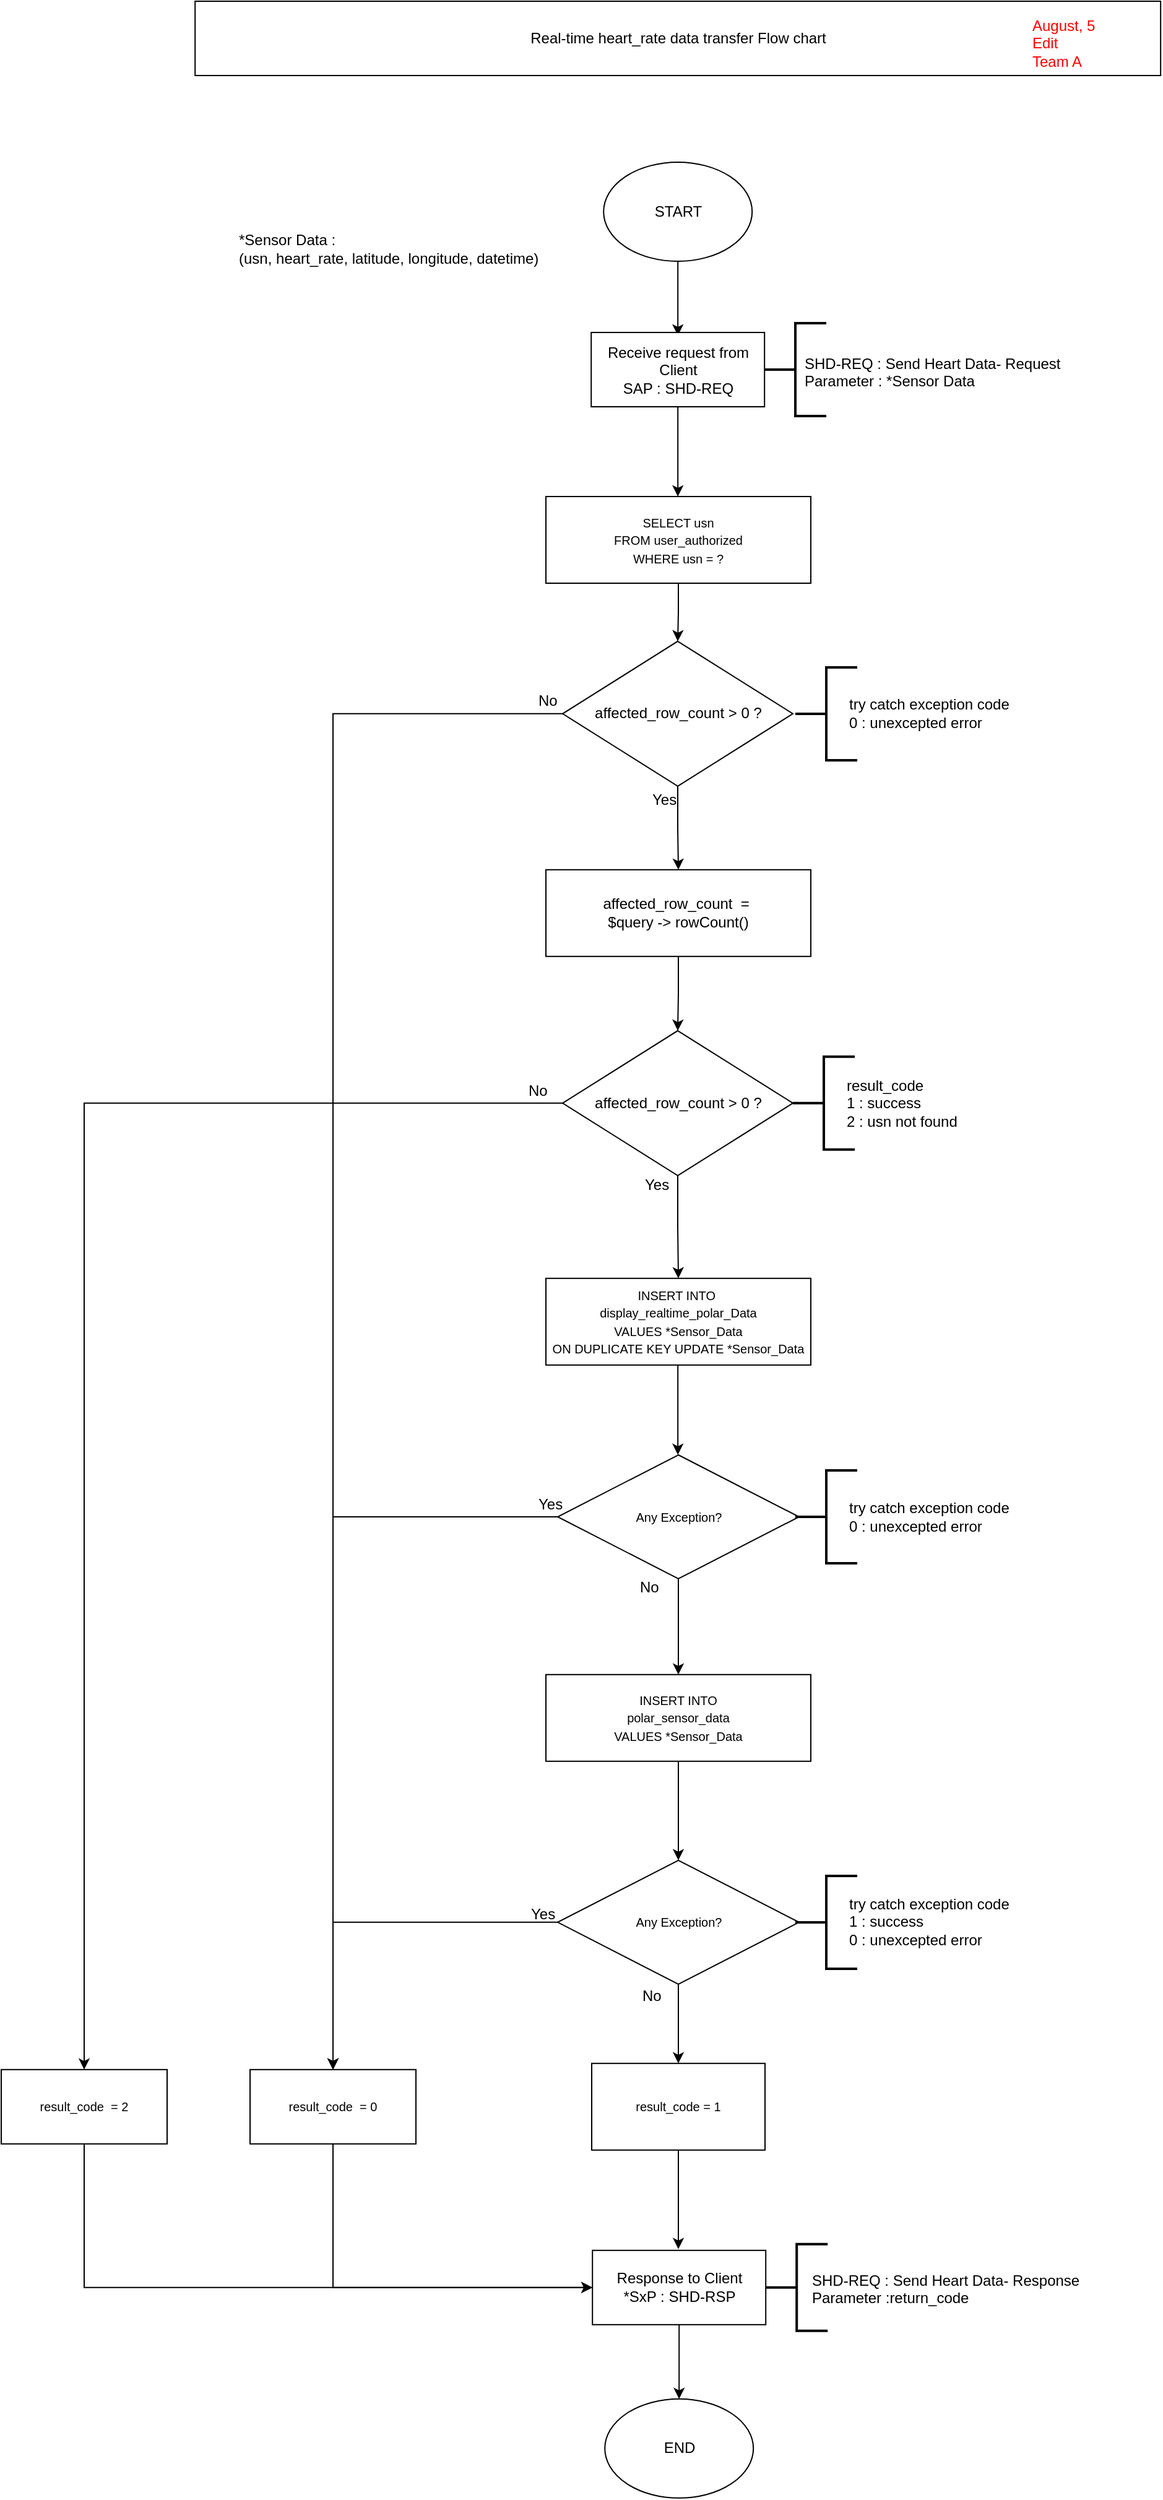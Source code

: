 <mxfile version="11.1.2" type="google"><diagram id="_QvtmL7ndYvqQzhHO2Rk" name="Page-1"><mxGraphModel dx="2692" dy="1719" grid="1" gridSize="10" guides="1" tooltips="1" connect="1" arrows="1" fold="1" page="1" pageScale="1" pageWidth="827" pageHeight="1169" math="0" shadow="0"><root><mxCell id="0"/><mxCell id="1" parent="0"/><mxCell id="Gy-8mTt13LX_sJ0TvaMx-1" style="edgeStyle=orthogonalEdgeStyle;rounded=0;orthogonalLoop=1;jettySize=auto;html=1;" parent="1" source="Gy-8mTt13LX_sJ0TvaMx-2" edge="1"><mxGeometry relative="1" as="geometry"><mxPoint x="-414.4" y="-890" as="targetPoint"/></mxGeometry></mxCell><mxCell id="Gy-8mTt13LX_sJ0TvaMx-2" value="START" style="ellipse;whiteSpace=wrap;html=1;" parent="1" vertex="1"><mxGeometry x="-474.4" y="-1030" width="120" height="80" as="geometry"/></mxCell><mxCell id="Gy-8mTt13LX_sJ0TvaMx-3" style="edgeStyle=orthogonalEdgeStyle;rounded=0;orthogonalLoop=1;jettySize=auto;html=1;" parent="1" source="Gy-8mTt13LX_sJ0TvaMx-4" edge="1"><mxGeometry relative="1" as="geometry"><mxPoint x="-414.4" y="-760" as="targetPoint"/></mxGeometry></mxCell><mxCell id="Gy-8mTt13LX_sJ0TvaMx-4" value="Receive request from Client&lt;br&gt;SAP : SHD-REQ" style="rounded=0;whiteSpace=wrap;html=1;" parent="1" vertex="1"><mxGeometry x="-484.4" y="-892.5" width="140" height="60" as="geometry"/></mxCell><mxCell id="Gy-8mTt13LX_sJ0TvaMx-6" value="" style="strokeWidth=2;html=1;shape=mxgraph.flowchart.annotation_2;align=left;pointerEvents=1" parent="1" vertex="1"><mxGeometry x="-344.5" y="-900" width="50" height="75" as="geometry"/></mxCell><mxCell id="Gy-8mTt13LX_sJ0TvaMx-7" value="Real-time heart_rate data transfer Flow chart" style="rounded=0;whiteSpace=wrap;html=1;" parent="1" vertex="1"><mxGeometry x="-804.4" y="-1160" width="780" height="60" as="geometry"/></mxCell><mxCell id="Gy-8mTt13LX_sJ0TvaMx-8" style="edgeStyle=orthogonalEdgeStyle;rounded=0;orthogonalLoop=1;jettySize=auto;html=1;entryX=0.5;entryY=0;entryDx=0;entryDy=0;" parent="1" source="Gy-8mTt13LX_sJ0TvaMx-9" target="Gy-8mTt13LX_sJ0TvaMx-12" edge="1"><mxGeometry relative="1" as="geometry"><mxPoint x="-413.4" y="766.4" as="targetPoint"/></mxGeometry></mxCell><mxCell id="Gy-8mTt13LX_sJ0TvaMx-9" value="Response to Client&lt;br&gt;*SxP : SHD-RSP" style="rounded=0;whiteSpace=wrap;html=1;" parent="1" vertex="1"><mxGeometry x="-483.4" y="656.4" width="140" height="60" as="geometry"/></mxCell><mxCell id="Gy-8mTt13LX_sJ0TvaMx-10" value="" style="strokeWidth=2;html=1;shape=mxgraph.flowchart.annotation_2;align=left;pointerEvents=1" parent="1" vertex="1"><mxGeometry x="-343.4" y="651.4" width="50" height="70" as="geometry"/></mxCell><mxCell id="Gy-8mTt13LX_sJ0TvaMx-11" value="SHD-REQ : Send Heart Data- Response&lt;br&gt;Parameter :return_code" style="text;html=1;resizable=0;points=[];autosize=1;align=left;verticalAlign=top;spacingTop=-4;" parent="1" vertex="1"><mxGeometry x="-308.4" y="671.4" width="230" height="30" as="geometry"/></mxCell><mxCell id="Gy-8mTt13LX_sJ0TvaMx-12" value="END" style="ellipse;whiteSpace=wrap;html=1;" parent="1" vertex="1"><mxGeometry x="-473.4" y="776.4" width="120" height="80" as="geometry"/></mxCell><mxCell id="Gy-8mTt13LX_sJ0TvaMx-13" value="&lt;font color=&quot;#ff0000&quot;&gt;August, 5&lt;br&gt;Edit&amp;nbsp;&lt;br&gt;Team A&lt;br&gt;&lt;/font&gt;" style="text;html=1;resizable=0;points=[];autosize=1;align=left;verticalAlign=top;spacingTop=-4;" parent="1" vertex="1"><mxGeometry x="-129.9" y="-1150" width="70" height="40" as="geometry"/></mxCell><mxCell id="Gy-8mTt13LX_sJ0TvaMx-14" value="SHD-REQ : Send Heart Data- Request&lt;br&gt;Parameter : *Sensor Data" style="text;html=1;resizable=0;points=[];autosize=1;align=left;verticalAlign=top;spacingTop=-4;" parent="1" vertex="1"><mxGeometry x="-314.5" y="-877.5" width="220" height="30" as="geometry"/></mxCell><mxCell id="Gy-8mTt13LX_sJ0TvaMx-15" value="&lt;div&gt;&lt;span style=&quot;font-size: 10px&quot;&gt;INSERT INTO&amp;nbsp;&lt;/span&gt;&lt;/div&gt;&lt;span style=&quot;font-size: 10px&quot;&gt;display_realtime_polar_Data&lt;/span&gt;&lt;div&gt;&lt;span style=&quot;font-size: 10px&quot;&gt;VALUES *Sensor_Data&lt;/span&gt;&lt;/div&gt;&lt;div&gt;&lt;span style=&quot;font-size: 10px&quot;&gt;ON DUPLICATE KEY UPDATE *Sensor_Data&lt;/span&gt;&lt;/div&gt;" style="rounded=0;whiteSpace=wrap;html=1;align=center;" parent="1" vertex="1"><mxGeometry x="-521" y="-128.6" width="214" height="70" as="geometry"/></mxCell><mxCell id="Gy-8mTt13LX_sJ0TvaMx-16" value="*Sensor Data : &lt;br&gt;(&lt;span style=&quot;white-space: nowrap&quot;&gt;usn, heart_rate, latitude, longitude, datetime&lt;/span&gt;)" style="text;html=1;strokeColor=none;fillColor=none;align=left;verticalAlign=middle;whiteSpace=wrap;rounded=0;" parent="1" vertex="1"><mxGeometry x="-771" y="-990" width="250" height="60" as="geometry"/></mxCell><mxCell id="Gy-8mTt13LX_sJ0TvaMx-17" style="edgeStyle=orthogonalEdgeStyle;rounded=0;orthogonalLoop=1;jettySize=auto;html=1;" parent="1" edge="1"><mxGeometry relative="1" as="geometry"><mxPoint x="-414.4" y="13.9" as="targetPoint"/><mxPoint x="-414.4" y="-58.6" as="sourcePoint"/></mxGeometry></mxCell><mxCell id="Gy-8mTt13LX_sJ0TvaMx-18" value="" style="edgeStyle=orthogonalEdgeStyle;rounded=0;orthogonalLoop=1;jettySize=auto;html=1;" parent="1" source="Gy-8mTt13LX_sJ0TvaMx-19" edge="1"><mxGeometry relative="1" as="geometry"><mxPoint x="-414" y="341.4" as="targetPoint"/></mxGeometry></mxCell><mxCell id="Gy-8mTt13LX_sJ0TvaMx-19" value="&lt;span style=&quot;font-size: 10px&quot;&gt;INSERT INTO &lt;/span&gt;&lt;br&gt;&lt;span style=&quot;font-size: 10px&quot;&gt;polar_sensor_data&lt;/span&gt;&lt;br&gt;&lt;span style=&quot;font-size: 10px&quot;&gt;VALUES&amp;nbsp;&lt;/span&gt;&lt;span style=&quot;font-size: 10px&quot;&gt;*Sensor_Data&lt;/span&gt;" style="rounded=0;whiteSpace=wrap;html=1;align=center;" parent="1" vertex="1"><mxGeometry x="-521" y="191.4" width="214" height="70" as="geometry"/></mxCell><mxCell id="Fm3Jv4HhKwO25WeNcUVQ-13" value="" style="edgeStyle=orthogonalEdgeStyle;rounded=0;orthogonalLoop=1;jettySize=auto;html=1;" edge="1" parent="1" source="Gy-8mTt13LX_sJ0TvaMx-22" target="Fm3Jv4HhKwO25WeNcUVQ-12"><mxGeometry relative="1" as="geometry"/></mxCell><mxCell id="Gy-8mTt13LX_sJ0TvaMx-22" value="&lt;span style=&quot;font-size: 10px&quot;&gt;SELECT usn&lt;br&gt;FROM user_authorized&lt;br&gt;WHERE usn = ?&lt;/span&gt;" style="rounded=0;whiteSpace=wrap;html=1;align=center;" parent="1" vertex="1"><mxGeometry x="-521" y="-760" width="214" height="70" as="geometry"/></mxCell><mxCell id="Gy-8mTt13LX_sJ0TvaMx-23" style="edgeStyle=orthogonalEdgeStyle;rounded=0;orthogonalLoop=1;jettySize=auto;html=1;" parent="1" source="Gy-8mTt13LX_sJ0TvaMx-25" target="Gy-8mTt13LX_sJ0TvaMx-15" edge="1"><mxGeometry relative="1" as="geometry"/></mxCell><mxCell id="Gy-8mTt13LX_sJ0TvaMx-24" value="" style="edgeStyle=orthogonalEdgeStyle;rounded=0;orthogonalLoop=1;jettySize=auto;html=1;entryX=0.5;entryY=0;entryDx=0;entryDy=0;" parent="1" source="Gy-8mTt13LX_sJ0TvaMx-25" target="Gy-8mTt13LX_sJ0TvaMx-29" edge="1"><mxGeometry relative="1" as="geometry"><mxPoint x="-587.5" y="-270.1" as="targetPoint"/></mxGeometry></mxCell><mxCell id="Gy-8mTt13LX_sJ0TvaMx-25" value="&lt;span style=&quot;white-space: normal&quot;&gt;affected_row_count &amp;gt; 0 ?&lt;/span&gt;" style="rhombus;whiteSpace=wrap;html=1;align=center;" parent="1" vertex="1"><mxGeometry x="-507.5" y="-328.6" width="186" height="117" as="geometry"/></mxCell><mxCell id="Gy-8mTt13LX_sJ0TvaMx-26" value="" style="edgeStyle=orthogonalEdgeStyle;rounded=0;orthogonalLoop=1;jettySize=auto;html=1;" parent="1" source="Gy-8mTt13LX_sJ0TvaMx-27" target="Gy-8mTt13LX_sJ0TvaMx-25" edge="1"><mxGeometry relative="1" as="geometry"/></mxCell><mxCell id="Gy-8mTt13LX_sJ0TvaMx-27" value="affected_row_count&amp;nbsp; =&amp;nbsp;&lt;br&gt;$query -&amp;gt; rowCount()" style="rounded=0;whiteSpace=wrap;html=1;align=center;" parent="1" vertex="1"><mxGeometry x="-521" y="-458.6" width="214" height="70" as="geometry"/></mxCell><mxCell id="Gy-8mTt13LX_sJ0TvaMx-28" style="edgeStyle=orthogonalEdgeStyle;rounded=0;orthogonalLoop=1;jettySize=auto;html=1;entryX=0;entryY=0.5;entryDx=0;entryDy=0;exitX=0.5;exitY=1;exitDx=0;exitDy=0;" parent="1" source="Gy-8mTt13LX_sJ0TvaMx-29" target="Gy-8mTt13LX_sJ0TvaMx-9" edge="1"><mxGeometry relative="1" as="geometry"/></mxCell><mxCell id="Gy-8mTt13LX_sJ0TvaMx-29" value="&lt;span style=&quot;font-size: 10px&quot;&gt;result_code&amp;nbsp; = 2&lt;/span&gt;" style="rounded=0;whiteSpace=wrap;html=1;align=center;" parent="1" vertex="1"><mxGeometry x="-961" y="510.4" width="134" height="60" as="geometry"/></mxCell><mxCell id="Gy-8mTt13LX_sJ0TvaMx-30" value="No" style="text;html=1;resizable=0;points=[];autosize=1;align=left;verticalAlign=top;spacingTop=-4;" parent="1" vertex="1"><mxGeometry x="-537.5" y="-290.1" width="30" height="20" as="geometry"/></mxCell><mxCell id="Gy-8mTt13LX_sJ0TvaMx-31" value="Yes" style="text;html=1;resizable=0;points=[];autosize=1;align=left;verticalAlign=top;spacingTop=-4;" parent="1" vertex="1"><mxGeometry x="-443" y="-213.6" width="30" height="20" as="geometry"/></mxCell><mxCell id="Gy-8mTt13LX_sJ0TvaMx-32" value="" style="strokeWidth=2;html=1;shape=mxgraph.flowchart.annotation_2;align=left;pointerEvents=1" parent="1" vertex="1"><mxGeometry x="-321.5" y="-307.6" width="50" height="75" as="geometry"/></mxCell><mxCell id="Gy-8mTt13LX_sJ0TvaMx-33" value="result_code&lt;br&gt;1 : success&lt;br&gt;2 : usn not found" style="text;html=1;strokeColor=none;fillColor=none;align=left;verticalAlign=middle;whiteSpace=wrap;rounded=0;" parent="1" vertex="1"><mxGeometry x="-280" y="-296.1" width="100" height="52" as="geometry"/></mxCell><mxCell id="Gy-8mTt13LX_sJ0TvaMx-34" value="" style="edgeStyle=orthogonalEdgeStyle;rounded=0;orthogonalLoop=1;jettySize=auto;html=1;" parent="1" source="Gy-8mTt13LX_sJ0TvaMx-35" edge="1"><mxGeometry relative="1" as="geometry"><mxPoint x="-414" y="655.4" as="targetPoint"/></mxGeometry></mxCell><mxCell id="Gy-8mTt13LX_sJ0TvaMx-35" value="&lt;span style=&quot;font-size: 10px&quot;&gt;result_code = 1&lt;/span&gt;" style="rounded=0;whiteSpace=wrap;html=1;align=center;" parent="1" vertex="1"><mxGeometry x="-484" y="505.4" width="140" height="70" as="geometry"/></mxCell><mxCell id="Gy-8mTt13LX_sJ0TvaMx-38" style="edgeStyle=orthogonalEdgeStyle;rounded=0;orthogonalLoop=1;jettySize=auto;html=1;entryX=0;entryY=0.5;entryDx=0;entryDy=0;exitX=0.5;exitY=1;exitDx=0;exitDy=0;" parent="1" source="Gy-8mTt13LX_sJ0TvaMx-39" target="Gy-8mTt13LX_sJ0TvaMx-9" edge="1"><mxGeometry relative="1" as="geometry"/></mxCell><mxCell id="Gy-8mTt13LX_sJ0TvaMx-39" value="&lt;span style=&quot;font-size: 10px&quot;&gt;result_code&amp;nbsp; = 0&lt;/span&gt;" style="rounded=0;whiteSpace=wrap;html=1;align=center;" parent="1" vertex="1"><mxGeometry x="-760" y="510.4" width="134" height="60" as="geometry"/></mxCell><mxCell id="Fm3Jv4HhKwO25WeNcUVQ-2" style="edgeStyle=orthogonalEdgeStyle;rounded=0;orthogonalLoop=1;jettySize=auto;html=1;entryX=0.5;entryY=0;entryDx=0;entryDy=0;" edge="1" parent="1" source="Fm3Jv4HhKwO25WeNcUVQ-1" target="Gy-8mTt13LX_sJ0TvaMx-19"><mxGeometry relative="1" as="geometry"/></mxCell><mxCell id="Fm3Jv4HhKwO25WeNcUVQ-9" style="edgeStyle=orthogonalEdgeStyle;rounded=0;orthogonalLoop=1;jettySize=auto;html=1;entryX=0.5;entryY=0;entryDx=0;entryDy=0;" edge="1" parent="1" source="Fm3Jv4HhKwO25WeNcUVQ-1" target="Gy-8mTt13LX_sJ0TvaMx-39"><mxGeometry relative="1" as="geometry"/></mxCell><mxCell id="Fm3Jv4HhKwO25WeNcUVQ-1" value="&lt;span style=&quot;font-size: 10px ; white-space: normal&quot;&gt;Any Exception?&lt;/span&gt;" style="rhombus;whiteSpace=wrap;html=1;align=center;" vertex="1" parent="1"><mxGeometry x="-511.5" y="14" width="195" height="100" as="geometry"/></mxCell><mxCell id="Fm3Jv4HhKwO25WeNcUVQ-4" value="" style="edgeStyle=orthogonalEdgeStyle;rounded=0;orthogonalLoop=1;jettySize=auto;html=1;" edge="1" parent="1" source="Fm3Jv4HhKwO25WeNcUVQ-3" target="Gy-8mTt13LX_sJ0TvaMx-35"><mxGeometry relative="1" as="geometry"/></mxCell><mxCell id="Fm3Jv4HhKwO25WeNcUVQ-10" style="edgeStyle=orthogonalEdgeStyle;rounded=0;orthogonalLoop=1;jettySize=auto;html=1;entryX=0.5;entryY=0;entryDx=0;entryDy=0;" edge="1" parent="1" source="Fm3Jv4HhKwO25WeNcUVQ-3" target="Gy-8mTt13LX_sJ0TvaMx-39"><mxGeometry relative="1" as="geometry"/></mxCell><mxCell id="Fm3Jv4HhKwO25WeNcUVQ-3" value="&lt;span style=&quot;font-size: 10px&quot;&gt;Any Exception?&lt;/span&gt;" style="rhombus;whiteSpace=wrap;html=1;align=center;" vertex="1" parent="1"><mxGeometry x="-511.5" y="341.4" width="195" height="100" as="geometry"/></mxCell><mxCell id="Fm3Jv4HhKwO25WeNcUVQ-5" value="" style="strokeWidth=2;html=1;shape=mxgraph.flowchart.annotation_2;align=left;pointerEvents=1" vertex="1" parent="1"><mxGeometry x="-319.5" y="354" width="50" height="75" as="geometry"/></mxCell><mxCell id="Fm3Jv4HhKwO25WeNcUVQ-6" value="try catch exception code&lt;br&gt;1 : success&lt;br&gt;0 : unexcepted error" style="text;html=1;strokeColor=none;fillColor=none;align=left;verticalAlign=middle;whiteSpace=wrap;rounded=0;" vertex="1" parent="1"><mxGeometry x="-278" y="365.4" width="158" height="52" as="geometry"/></mxCell><mxCell id="Fm3Jv4HhKwO25WeNcUVQ-7" value="" style="strokeWidth=2;html=1;shape=mxgraph.flowchart.annotation_2;align=left;pointerEvents=1" vertex="1" parent="1"><mxGeometry x="-319.5" y="26.5" width="50" height="75" as="geometry"/></mxCell><mxCell id="Fm3Jv4HhKwO25WeNcUVQ-8" value="try catch exception code&lt;br&gt;0 : unexcepted error" style="text;html=1;strokeColor=none;fillColor=none;align=left;verticalAlign=middle;whiteSpace=wrap;rounded=0;" vertex="1" parent="1"><mxGeometry x="-278" y="37.9" width="158" height="52" as="geometry"/></mxCell><mxCell id="Fm3Jv4HhKwO25WeNcUVQ-14" value="" style="edgeStyle=orthogonalEdgeStyle;rounded=0;orthogonalLoop=1;jettySize=auto;html=1;" edge="1" parent="1" source="Fm3Jv4HhKwO25WeNcUVQ-12" target="Gy-8mTt13LX_sJ0TvaMx-27"><mxGeometry relative="1" as="geometry"/></mxCell><mxCell id="Fm3Jv4HhKwO25WeNcUVQ-17" style="edgeStyle=orthogonalEdgeStyle;rounded=0;orthogonalLoop=1;jettySize=auto;html=1;" edge="1" parent="1" source="Fm3Jv4HhKwO25WeNcUVQ-12" target="Gy-8mTt13LX_sJ0TvaMx-39"><mxGeometry relative="1" as="geometry"/></mxCell><mxCell id="Fm3Jv4HhKwO25WeNcUVQ-12" value="&lt;span style=&quot;white-space: normal&quot;&gt;affected_row_count &amp;gt; 0 ?&lt;/span&gt;" style="rhombus;whiteSpace=wrap;html=1;align=center;" vertex="1" parent="1"><mxGeometry x="-507.5" y="-643.1" width="186" height="117" as="geometry"/></mxCell><mxCell id="Fm3Jv4HhKwO25WeNcUVQ-15" value="" style="strokeWidth=2;html=1;shape=mxgraph.flowchart.annotation_2;align=left;pointerEvents=1" vertex="1" parent="1"><mxGeometry x="-319.5" y="-622" width="50" height="75" as="geometry"/></mxCell><mxCell id="Fm3Jv4HhKwO25WeNcUVQ-16" value="try catch exception code&lt;br&gt;0 : unexcepted error" style="text;html=1;strokeColor=none;fillColor=none;align=left;verticalAlign=middle;whiteSpace=wrap;rounded=0;" vertex="1" parent="1"><mxGeometry x="-278" y="-610.6" width="158" height="52" as="geometry"/></mxCell><mxCell id="Fm3Jv4HhKwO25WeNcUVQ-18" value="No" style="text;html=1;resizable=0;points=[];autosize=1;align=left;verticalAlign=top;spacingTop=-4;" vertex="1" parent="1"><mxGeometry x="-529" y="-605" width="30" height="20" as="geometry"/></mxCell><mxCell id="Fm3Jv4HhKwO25WeNcUVQ-19" value="Yes" style="text;html=1;resizable=0;points=[];autosize=1;align=left;verticalAlign=top;spacingTop=-4;" vertex="1" parent="1"><mxGeometry x="-437" y="-525" width="30" height="20" as="geometry"/></mxCell><mxCell id="Fm3Jv4HhKwO25WeNcUVQ-20" value="Yes" style="text;html=1;resizable=0;points=[];autosize=1;align=left;verticalAlign=top;spacingTop=-4;" vertex="1" parent="1"><mxGeometry x="-529" y="44" width="30" height="20" as="geometry"/></mxCell><mxCell id="Fm3Jv4HhKwO25WeNcUVQ-21" value="No" style="text;html=1;resizable=0;points=[];autosize=1;align=left;verticalAlign=top;spacingTop=-4;" vertex="1" parent="1"><mxGeometry x="-447" y="111" width="30" height="20" as="geometry"/></mxCell><mxCell id="Fm3Jv4HhKwO25WeNcUVQ-22" value="Yes" style="text;html=1;resizable=0;points=[];autosize=1;align=left;verticalAlign=top;spacingTop=-4;" vertex="1" parent="1"><mxGeometry x="-535" y="375" width="30" height="20" as="geometry"/></mxCell><mxCell id="Fm3Jv4HhKwO25WeNcUVQ-23" value="No" style="text;html=1;resizable=0;points=[];autosize=1;align=left;verticalAlign=top;spacingTop=-4;" vertex="1" parent="1"><mxGeometry x="-445" y="441" width="30" height="20" as="geometry"/></mxCell></root></mxGraphModel></diagram><diagram id="T9peTHnEcLRWOHCYnKp8" name="Page-2"><mxGraphModel dx="1038" dy="550" grid="1" gridSize="10" guides="1" tooltips="1" connect="1" arrows="1" fold="1" page="1" pageScale="1" pageWidth="850" pageHeight="1100" math="0" shadow="0"><root><mxCell id="KUp17p3HB8rqQBn4BVdZ-0"/><mxCell id="KUp17p3HB8rqQBn4BVdZ-1" parent="KUp17p3HB8rqQBn4BVdZ-0"/></root></mxGraphModel></diagram></mxfile>